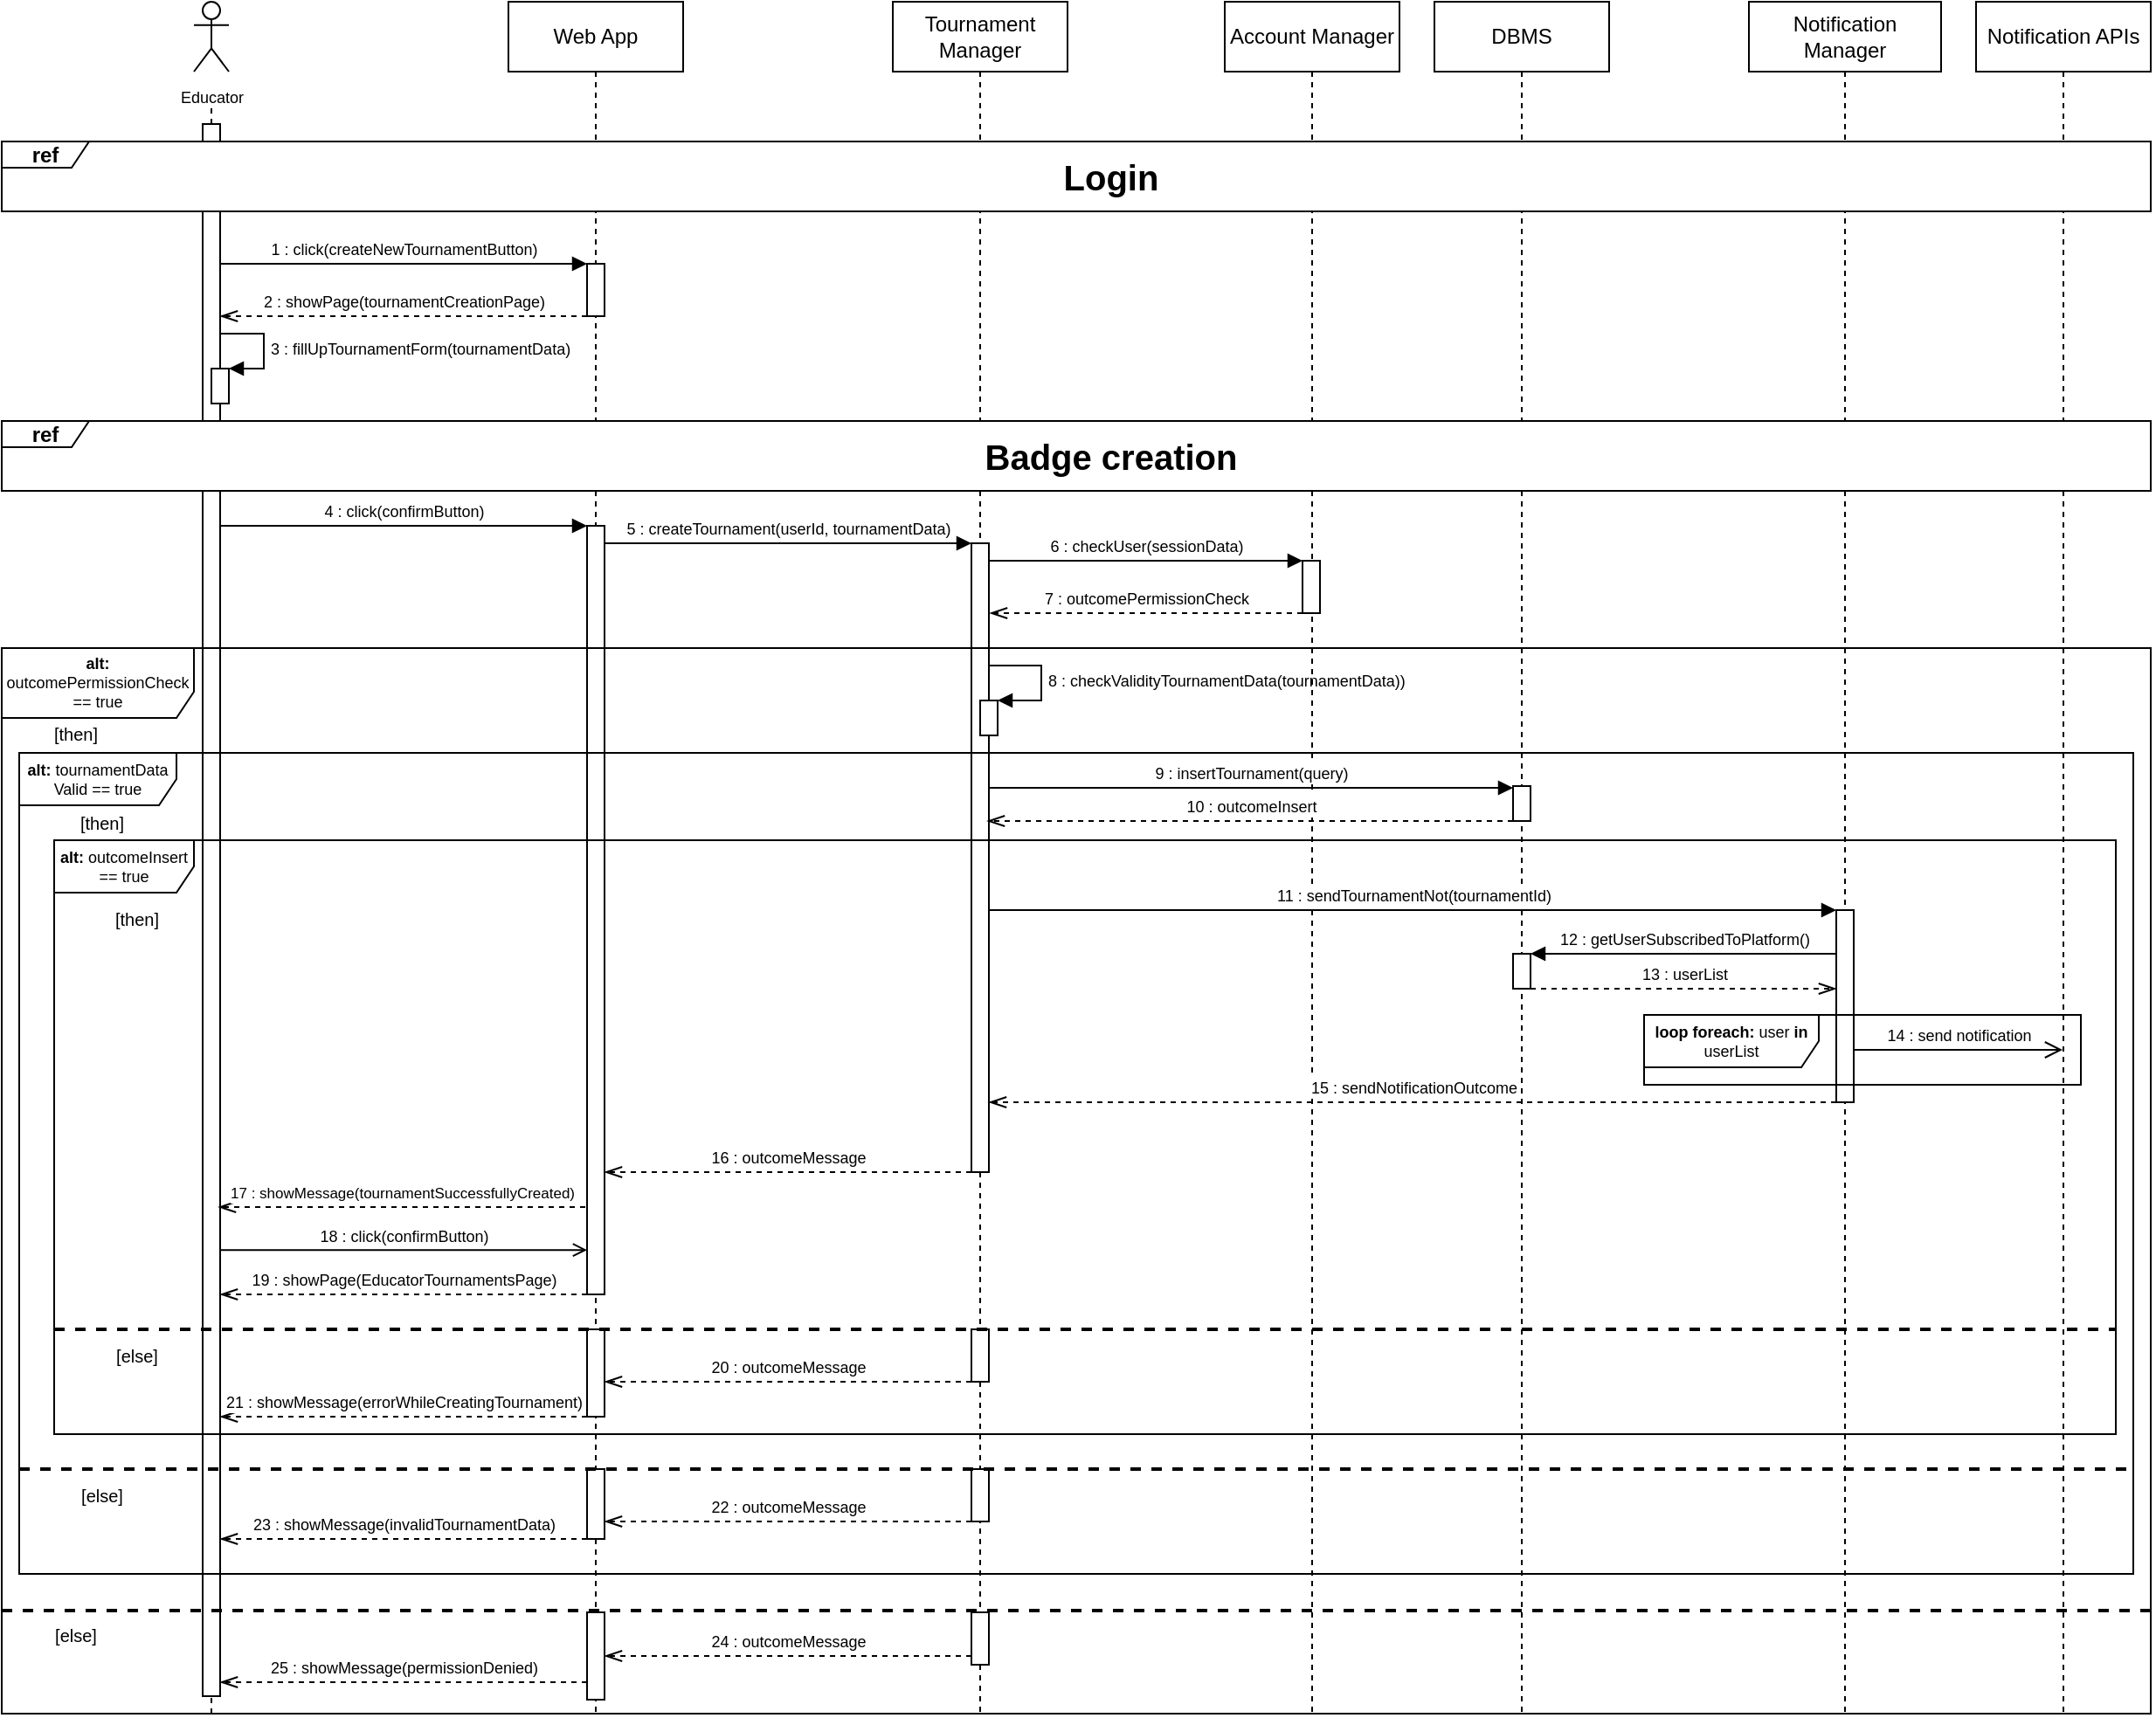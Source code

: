 <mxfile version="22.1.17" type="device">
  <diagram name="Page-1" id="2YBvvXClWsGukQMizWep">
    <mxGraphModel dx="2284" dy="746" grid="1" gridSize="10" guides="1" tooltips="1" connect="1" arrows="1" fold="1" page="1" pageScale="1" pageWidth="850" pageHeight="1100" math="0" shadow="0">
      <root>
        <mxCell id="0" />
        <mxCell id="1" parent="0" />
        <mxCell id="QL39jGxponw7_m6vHBpY-1" value="Web App" style="shape=umlLifeline;perimeter=lifelinePerimeter;whiteSpace=wrap;html=1;container=0;dropTarget=0;collapsible=0;recursiveResize=0;outlineConnect=0;portConstraint=eastwest;newEdgeStyle={&quot;edgeStyle&quot;:&quot;elbowEdgeStyle&quot;,&quot;elbow&quot;:&quot;vertical&quot;,&quot;curved&quot;:0,&quot;rounded&quot;:0};" parent="1" vertex="1">
          <mxGeometry x="80" y="40" width="100" height="980" as="geometry" />
        </mxCell>
        <mxCell id="QL39jGxponw7_m6vHBpY-2" value="" style="html=1;points=[];perimeter=orthogonalPerimeter;outlineConnect=0;targetShapes=umlLifeline;portConstraint=eastwest;newEdgeStyle={&quot;edgeStyle&quot;:&quot;elbowEdgeStyle&quot;,&quot;elbow&quot;:&quot;vertical&quot;,&quot;curved&quot;:0,&quot;rounded&quot;:0};" parent="QL39jGxponw7_m6vHBpY-1" vertex="1">
          <mxGeometry x="45" y="150" width="10" height="30" as="geometry" />
        </mxCell>
        <mxCell id="QL39jGxponw7_m6vHBpY-3" value="" style="html=1;points=[];perimeter=orthogonalPerimeter;outlineConnect=0;targetShapes=umlLifeline;portConstraint=eastwest;newEdgeStyle={&quot;edgeStyle&quot;:&quot;elbowEdgeStyle&quot;,&quot;elbow&quot;:&quot;vertical&quot;,&quot;curved&quot;:0,&quot;rounded&quot;:0};" parent="QL39jGxponw7_m6vHBpY-1" vertex="1">
          <mxGeometry x="45" y="300" width="10" height="440" as="geometry" />
        </mxCell>
        <mxCell id="QL39jGxponw7_m6vHBpY-21" value="" style="html=1;points=[];perimeter=orthogonalPerimeter;outlineConnect=0;targetShapes=umlLifeline;portConstraint=eastwest;newEdgeStyle={&quot;edgeStyle&quot;:&quot;elbowEdgeStyle&quot;,&quot;elbow&quot;:&quot;vertical&quot;,&quot;curved&quot;:0,&quot;rounded&quot;:0};" parent="QL39jGxponw7_m6vHBpY-1" vertex="1">
          <mxGeometry x="45" y="760" width="10" height="50" as="geometry" />
        </mxCell>
        <mxCell id="QL39jGxponw7_m6vHBpY-14" value="" style="html=1;points=[];perimeter=orthogonalPerimeter;outlineConnect=0;targetShapes=umlLifeline;portConstraint=eastwest;newEdgeStyle={&quot;edgeStyle&quot;:&quot;elbowEdgeStyle&quot;,&quot;elbow&quot;:&quot;vertical&quot;,&quot;curved&quot;:0,&quot;rounded&quot;:0};" parent="QL39jGxponw7_m6vHBpY-1" vertex="1">
          <mxGeometry x="45" y="922" width="10" height="50" as="geometry" />
        </mxCell>
        <mxCell id="QL39jGxponw7_m6vHBpY-4" value="&lt;font style=&quot;font-size: 9px;&quot;&gt;Educator&lt;/font&gt;" style="shape=umlActor;verticalLabelPosition=bottom;verticalAlign=top;html=1;outlineConnect=0;" parent="1" vertex="1">
          <mxGeometry x="-100" y="40" width="20" height="40" as="geometry" />
        </mxCell>
        <mxCell id="QL39jGxponw7_m6vHBpY-5" value="" style="endArrow=none;dashed=1;html=1;rounded=0;" parent="1" source="QL39jGxponw7_m6vHBpY-6" edge="1">
          <mxGeometry width="50" height="50" relative="1" as="geometry">
            <mxPoint x="-90" y="350" as="sourcePoint" />
            <mxPoint x="-90" y="100" as="targetPoint" />
          </mxGeometry>
        </mxCell>
        <mxCell id="QL39jGxponw7_m6vHBpY-6" value="" style="html=1;points=[];perimeter=orthogonalPerimeter;outlineConnect=0;targetShapes=umlLifeline;portConstraint=eastwest;newEdgeStyle={&quot;edgeStyle&quot;:&quot;elbowEdgeStyle&quot;,&quot;elbow&quot;:&quot;vertical&quot;,&quot;curved&quot;:0,&quot;rounded&quot;:0};" parent="1" vertex="1">
          <mxGeometry x="-95" y="110" width="10" height="900" as="geometry" />
        </mxCell>
        <mxCell id="QL39jGxponw7_m6vHBpY-7" value="&lt;font style=&quot;font-size: 9px;&quot;&gt;1 : click(createNewTournamentButton)&lt;/font&gt;" style="html=1;verticalAlign=bottom;endArrow=block;edgeStyle=elbowEdgeStyle;elbow=horizontal;curved=0;rounded=0;" parent="1" source="QL39jGxponw7_m6vHBpY-6" target="QL39jGxponw7_m6vHBpY-2" edge="1">
          <mxGeometry relative="1" as="geometry">
            <mxPoint x="-50" y="190" as="sourcePoint" />
            <Array as="points">
              <mxPoint x="30" y="190" />
            </Array>
            <mxPoint x="115" y="190" as="targetPoint" />
          </mxGeometry>
        </mxCell>
        <mxCell id="QL39jGxponw7_m6vHBpY-8" value="Tournament Manager" style="shape=umlLifeline;perimeter=lifelinePerimeter;whiteSpace=wrap;html=1;container=1;dropTarget=0;collapsible=0;recursiveResize=0;outlineConnect=0;portConstraint=eastwest;newEdgeStyle={&quot;curved&quot;:0,&quot;rounded&quot;:0};" parent="1" vertex="1">
          <mxGeometry x="300" y="40" width="100" height="980" as="geometry" />
        </mxCell>
        <mxCell id="QL39jGxponw7_m6vHBpY-9" value="" style="html=1;points=[];perimeter=orthogonalPerimeter;outlineConnect=0;targetShapes=umlLifeline;portConstraint=eastwest;newEdgeStyle={&quot;edgeStyle&quot;:&quot;elbowEdgeStyle&quot;,&quot;elbow&quot;:&quot;vertical&quot;,&quot;curved&quot;:0,&quot;rounded&quot;:0};" parent="QL39jGxponw7_m6vHBpY-8" vertex="1">
          <mxGeometry x="45" y="310" width="10" height="360" as="geometry" />
        </mxCell>
        <mxCell id="QL39jGxponw7_m6vHBpY-10" value="" style="html=1;points=[[0,0,0,0,5],[0,1,0,0,-5],[1,0,0,0,5],[1,1,0,0,-5]];perimeter=orthogonalPerimeter;outlineConnect=0;targetShapes=umlLifeline;portConstraint=eastwest;newEdgeStyle={&quot;curved&quot;:0,&quot;rounded&quot;:0};" parent="QL39jGxponw7_m6vHBpY-8" vertex="1">
          <mxGeometry x="50" y="400" width="10" height="20" as="geometry" />
        </mxCell>
        <mxCell id="QL39jGxponw7_m6vHBpY-11" value="&lt;font style=&quot;font-size: 9px;&quot;&gt;8 : checkValidityTournamentData(tournamentData))&lt;/font&gt;" style="html=1;align=left;spacingLeft=2;endArrow=block;rounded=0;edgeStyle=orthogonalEdgeStyle;curved=0;rounded=0;" parent="QL39jGxponw7_m6vHBpY-8" target="QL39jGxponw7_m6vHBpY-10" edge="1">
          <mxGeometry relative="1" as="geometry">
            <mxPoint x="55" y="380" as="sourcePoint" />
            <Array as="points">
              <mxPoint x="85" y="380" />
              <mxPoint x="85" y="400" />
            </Array>
          </mxGeometry>
        </mxCell>
        <mxCell id="QL39jGxponw7_m6vHBpY-13" value="" style="html=1;points=[];perimeter=orthogonalPerimeter;outlineConnect=0;targetShapes=umlLifeline;portConstraint=eastwest;newEdgeStyle={&quot;edgeStyle&quot;:&quot;elbowEdgeStyle&quot;,&quot;elbow&quot;:&quot;vertical&quot;,&quot;curved&quot;:0,&quot;rounded&quot;:0};" parent="QL39jGxponw7_m6vHBpY-8" vertex="1">
          <mxGeometry x="45" y="922" width="10" height="30" as="geometry" />
        </mxCell>
        <mxCell id="QL39jGxponw7_m6vHBpY-23" value="" style="html=1;points=[];perimeter=orthogonalPerimeter;outlineConnect=0;targetShapes=umlLifeline;portConstraint=eastwest;newEdgeStyle={&quot;edgeStyle&quot;:&quot;elbowEdgeStyle&quot;,&quot;elbow&quot;:&quot;vertical&quot;,&quot;curved&quot;:0,&quot;rounded&quot;:0};" parent="QL39jGxponw7_m6vHBpY-8" vertex="1">
          <mxGeometry x="45" y="760" width="10" height="30" as="geometry" />
        </mxCell>
        <mxCell id="QL39jGxponw7_m6vHBpY-16" value="&lt;font style=&quot;font-size: 9px;&quot;&gt;2 : showPage(tournamentCreationPage)&lt;/font&gt;" style="html=1;verticalAlign=bottom;endArrow=openThin;dashed=1;endSize=8;edgeStyle=elbowEdgeStyle;elbow=vertical;curved=0;rounded=0;endFill=0;" parent="1" source="QL39jGxponw7_m6vHBpY-2" target="QL39jGxponw7_m6vHBpY-6" edge="1">
          <mxGeometry relative="1" as="geometry">
            <mxPoint x="-50" y="220" as="targetPoint" />
            <Array as="points">
              <mxPoint x="5" y="220" />
            </Array>
            <mxPoint x="80" y="220" as="sourcePoint" />
          </mxGeometry>
        </mxCell>
        <mxCell id="QL39jGxponw7_m6vHBpY-18" value="Account Manager" style="shape=umlLifeline;perimeter=lifelinePerimeter;whiteSpace=wrap;html=1;container=1;dropTarget=0;collapsible=0;recursiveResize=0;outlineConnect=0;portConstraint=eastwest;newEdgeStyle={&quot;curved&quot;:0,&quot;rounded&quot;:0};" parent="1" vertex="1">
          <mxGeometry x="490" y="40" width="100" height="980" as="geometry" />
        </mxCell>
        <mxCell id="QL39jGxponw7_m6vHBpY-19" value="" style="html=1;points=[];perimeter=orthogonalPerimeter;outlineConnect=0;targetShapes=umlLifeline;portConstraint=eastwest;newEdgeStyle={&quot;edgeStyle&quot;:&quot;elbowEdgeStyle&quot;,&quot;elbow&quot;:&quot;vertical&quot;,&quot;curved&quot;:0,&quot;rounded&quot;:0};" parent="QL39jGxponw7_m6vHBpY-18" vertex="1">
          <mxGeometry x="44.5" y="320" width="10" height="30" as="geometry" />
        </mxCell>
        <mxCell id="QL39jGxponw7_m6vHBpY-27" value="&lt;font style=&quot;font-size: 9px;&quot;&gt;6 : checkUser(sessionData)&lt;/font&gt;" style="html=1;verticalAlign=bottom;endArrow=block;edgeStyle=elbowEdgeStyle;elbow=vertical;curved=0;rounded=0;" parent="QL39jGxponw7_m6vHBpY-18" target="QL39jGxponw7_m6vHBpY-19" edge="1">
          <mxGeometry relative="1" as="geometry">
            <mxPoint x="-134.5" y="320" as="sourcePoint" />
            <Array as="points">
              <mxPoint x="0.5" y="320" />
            </Array>
            <mxPoint x="10.5" y="340" as="targetPoint" />
            <mxPoint as="offset" />
          </mxGeometry>
        </mxCell>
        <mxCell id="QL39jGxponw7_m6vHBpY-47" value="&lt;font style=&quot;font-size: 9px;&quot;&gt;7 : outcomePermissionCheck&lt;/font&gt;" style="html=1;verticalAlign=bottom;endArrow=openThin;dashed=1;endSize=8;edgeStyle=elbowEdgeStyle;elbow=vertical;curved=0;rounded=0;endFill=0;" parent="QL39jGxponw7_m6vHBpY-18" source="QL39jGxponw7_m6vHBpY-19" edge="1">
          <mxGeometry relative="1" as="geometry">
            <mxPoint x="-134.5" y="350" as="targetPoint" />
            <Array as="points">
              <mxPoint x="-49.5" y="350" />
            </Array>
            <mxPoint x="15.5" y="350" as="sourcePoint" />
          </mxGeometry>
        </mxCell>
        <mxCell id="QL39jGxponw7_m6vHBpY-25" value="DBMS" style="shape=umlLifeline;perimeter=lifelinePerimeter;whiteSpace=wrap;html=1;container=1;dropTarget=0;collapsible=0;recursiveResize=0;outlineConnect=0;portConstraint=eastwest;newEdgeStyle={&quot;curved&quot;:0,&quot;rounded&quot;:0};" parent="1" vertex="1">
          <mxGeometry x="610" y="40" width="100" height="980" as="geometry" />
        </mxCell>
        <mxCell id="QL39jGxponw7_m6vHBpY-57" value="" style="html=1;points=[];perimeter=orthogonalPerimeter;outlineConnect=0;targetShapes=umlLifeline;portConstraint=eastwest;newEdgeStyle={&quot;edgeStyle&quot;:&quot;elbowEdgeStyle&quot;,&quot;elbow&quot;:&quot;vertical&quot;,&quot;curved&quot;:0,&quot;rounded&quot;:0};" parent="QL39jGxponw7_m6vHBpY-25" vertex="1">
          <mxGeometry x="45" y="449" width="10" height="20" as="geometry" />
        </mxCell>
        <mxCell id="QL39jGxponw7_m6vHBpY-28" value="Notification Manager" style="shape=umlLifeline;perimeter=lifelinePerimeter;whiteSpace=wrap;html=1;container=1;dropTarget=0;collapsible=0;recursiveResize=0;outlineConnect=0;portConstraint=eastwest;newEdgeStyle={&quot;curved&quot;:0,&quot;rounded&quot;:0};" parent="1" vertex="1">
          <mxGeometry x="790" y="40" width="110" height="980" as="geometry" />
        </mxCell>
        <mxCell id="QL39jGxponw7_m6vHBpY-29" value="Notification APIs" style="shape=umlLifeline;perimeter=lifelinePerimeter;whiteSpace=wrap;html=1;container=1;dropTarget=0;collapsible=0;recursiveResize=0;outlineConnect=0;portConstraint=eastwest;newEdgeStyle={&quot;curved&quot;:0,&quot;rounded&quot;:0};" parent="1" vertex="1">
          <mxGeometry x="920" y="40" width="100" height="980" as="geometry" />
        </mxCell>
        <mxCell id="QL39jGxponw7_m6vHBpY-30" value="&lt;p style=&quot;line-height: 120%; font-size: 9px;&quot;&gt;&lt;b&gt;alt: &lt;/b&gt;outcomePermissionCheck == true&lt;/p&gt;" style="shape=umlFrame;whiteSpace=wrap;html=1;pointerEvents=0;width=110;height=40;verticalAlign=middle;horizontal=1;labelPosition=center;verticalLabelPosition=middle;align=center;" parent="1" vertex="1">
          <mxGeometry x="-210" y="410" width="1230" height="610" as="geometry" />
        </mxCell>
        <mxCell id="QL39jGxponw7_m6vHBpY-31" value="[then]" style="text;html=1;strokeColor=none;fillColor=none;align=center;verticalAlign=middle;whiteSpace=wrap;rounded=0;fontSize=10;" parent="1" vertex="1">
          <mxGeometry x="-185" y="454" width="35" height="10" as="geometry" />
        </mxCell>
        <mxCell id="QL39jGxponw7_m6vHBpY-32" value="[else]" style="text;html=1;strokeColor=none;fillColor=none;align=center;verticalAlign=middle;whiteSpace=wrap;rounded=0;fontSize=10;" parent="1" vertex="1">
          <mxGeometry x="-170" y="890.0" width="35" height="10" as="geometry" />
        </mxCell>
        <mxCell id="QL39jGxponw7_m6vHBpY-33" value="&lt;font style=&quot;font-size: 9px;&quot;&gt;22 : outcomeMessage&lt;/font&gt;" style="html=1;verticalAlign=bottom;endArrow=openThin;dashed=1;endSize=8;edgeStyle=elbowEdgeStyle;elbow=horizontal;curved=0;rounded=0;endFill=0;" parent="1" source="QL39jGxponw7_m6vHBpY-44" target="QL39jGxponw7_m6vHBpY-45" edge="1">
          <mxGeometry relative="1" as="geometry">
            <mxPoint x="135" y="905" as="targetPoint" />
            <Array as="points">
              <mxPoint x="240" y="910" />
            </Array>
            <mxPoint x="264" y="948.18" as="sourcePoint" />
          </mxGeometry>
        </mxCell>
        <mxCell id="QL39jGxponw7_m6vHBpY-34" value="&lt;font style=&quot;font-size: 9px;&quot;&gt;23 : showMessage(invalidTournamentData)&lt;/font&gt;" style="html=1;verticalAlign=bottom;endArrow=openThin;dashed=1;endSize=8;edgeStyle=elbowEdgeStyle;elbow=vertical;curved=0;rounded=0;endFill=0;" parent="1" edge="1">
          <mxGeometry relative="1" as="geometry">
            <mxPoint x="-85" y="920" as="targetPoint" />
            <Array as="points">
              <mxPoint x="30" y="920" />
            </Array>
            <mxPoint x="125" y="920" as="sourcePoint" />
          </mxGeometry>
        </mxCell>
        <mxCell id="QL39jGxponw7_m6vHBpY-35" value="[then]" style="text;html=1;strokeColor=none;fillColor=none;align=center;verticalAlign=middle;whiteSpace=wrap;rounded=0;fontSize=10;" parent="1" vertex="1">
          <mxGeometry x="-150" y="560" width="35" height="10" as="geometry" />
        </mxCell>
        <mxCell id="QL39jGxponw7_m6vHBpY-36" value="" style="html=1;points=[];perimeter=orthogonalPerimeter;outlineConnect=0;targetShapes=umlLifeline;portConstraint=eastwest;newEdgeStyle={&quot;edgeStyle&quot;:&quot;elbowEdgeStyle&quot;,&quot;elbow&quot;:&quot;vertical&quot;,&quot;curved&quot;:0,&quot;rounded&quot;:0};" parent="1" vertex="1">
          <mxGeometry x="840" y="560" width="10" height="110" as="geometry" />
        </mxCell>
        <mxCell id="QL39jGxponw7_m6vHBpY-41" value="&lt;font style=&quot;font-size: 9px;&quot;&gt;16 : outcomeMessage&lt;/font&gt;" style="html=1;verticalAlign=bottom;endArrow=openThin;dashed=1;endSize=8;edgeStyle=elbowEdgeStyle;elbow=horizontal;curved=0;rounded=0;endFill=0;" parent="1" source="QL39jGxponw7_m6vHBpY-9" target="QL39jGxponw7_m6vHBpY-3" edge="1">
          <mxGeometry relative="1" as="geometry">
            <mxPoint x="170" y="719.62" as="targetPoint" />
            <Array as="points">
              <mxPoint x="310" y="710" />
            </Array>
            <mxPoint x="350" y="719.62" as="sourcePoint" />
          </mxGeometry>
        </mxCell>
        <mxCell id="QL39jGxponw7_m6vHBpY-42" value="&lt;font style=&quot;font-size: 8.5px;&quot;&gt;17 : showMessage(tournamentSuccessfullyCreated)&lt;/font&gt;" style="html=1;verticalAlign=bottom;endArrow=openThin;dashed=1;endSize=8;edgeStyle=elbowEdgeStyle;elbow=vertical;curved=0;rounded=0;endFill=0;" parent="1" edge="1">
          <mxGeometry relative="1" as="geometry">
            <mxPoint x="-86" y="730" as="targetPoint" />
            <Array as="points">
              <mxPoint x="119" y="730" />
            </Array>
            <mxPoint x="124" y="730" as="sourcePoint" />
          </mxGeometry>
        </mxCell>
        <mxCell id="QL39jGxponw7_m6vHBpY-43" value="[else]" style="text;html=1;strokeColor=none;fillColor=none;align=center;verticalAlign=middle;whiteSpace=wrap;rounded=0;fontSize=10;" parent="1" vertex="1">
          <mxGeometry x="-150" y="810" width="35" height="10" as="geometry" />
        </mxCell>
        <mxCell id="QL39jGxponw7_m6vHBpY-44" value="" style="html=1;points=[];perimeter=orthogonalPerimeter;outlineConnect=0;targetShapes=umlLifeline;portConstraint=eastwest;newEdgeStyle={&quot;edgeStyle&quot;:&quot;elbowEdgeStyle&quot;,&quot;elbow&quot;:&quot;vertical&quot;,&quot;curved&quot;:0,&quot;rounded&quot;:0};" parent="1" vertex="1">
          <mxGeometry x="345" y="880" width="10" height="30" as="geometry" />
        </mxCell>
        <mxCell id="QL39jGxponw7_m6vHBpY-45" value="" style="html=1;points=[];perimeter=orthogonalPerimeter;outlineConnect=0;targetShapes=umlLifeline;portConstraint=eastwest;newEdgeStyle={&quot;edgeStyle&quot;:&quot;elbowEdgeStyle&quot;,&quot;elbow&quot;:&quot;vertical&quot;,&quot;curved&quot;:0,&quot;rounded&quot;:0};" parent="1" vertex="1">
          <mxGeometry x="125" y="880" width="10" height="40" as="geometry" />
        </mxCell>
        <mxCell id="QL39jGxponw7_m6vHBpY-46" value="" style="endArrow=none;dashed=1;html=1;rounded=0;" parent="1" edge="1">
          <mxGeometry width="50" height="50" relative="1" as="geometry">
            <mxPoint x="-90" y="1020" as="sourcePoint" />
            <mxPoint x="-90" y="1010" as="targetPoint" />
          </mxGeometry>
        </mxCell>
        <mxCell id="QL39jGxponw7_m6vHBpY-58" value="&lt;font style=&quot;font-size: 9px;&quot;&gt;9 : insertTournament(query)&lt;/font&gt;" style="html=1;verticalAlign=bottom;endArrow=block;edgeStyle=elbowEdgeStyle;elbow=vertical;curved=0;rounded=0;" parent="1" source="QL39jGxponw7_m6vHBpY-9" target="QL39jGxponw7_m6vHBpY-57" edge="1">
          <mxGeometry relative="1" as="geometry">
            <mxPoint x="354" y="489" as="sourcePoint" />
            <Array as="points">
              <mxPoint x="505" y="490" />
            </Array>
            <mxPoint x="694" y="499" as="targetPoint" />
            <mxPoint as="offset" />
          </mxGeometry>
        </mxCell>
        <mxCell id="QL39jGxponw7_m6vHBpY-59" value="&lt;font style=&quot;font-size: 9px;&quot;&gt;10 : outcomeInsert&lt;/font&gt;" style="html=1;verticalAlign=bottom;endArrow=openThin;dashed=1;endSize=8;edgeStyle=elbowEdgeStyle;elbow=horizontal;curved=0;rounded=0;endFill=0;" parent="1" source="QL39jGxponw7_m6vHBpY-57" edge="1">
          <mxGeometry relative="1" as="geometry">
            <mxPoint x="354" y="509" as="targetPoint" />
            <Array as="points">
              <mxPoint x="610" y="509" />
            </Array>
            <mxPoint x="849" y="508" as="sourcePoint" />
          </mxGeometry>
        </mxCell>
        <mxCell id="QL39jGxponw7_m6vHBpY-60" value="&lt;p style=&quot;line-height: 120%; font-size: 9px;&quot;&gt;&lt;b&gt;alt: &lt;/b&gt;outcomeInsert == true&lt;/p&gt;" style="shape=umlFrame;whiteSpace=wrap;html=1;pointerEvents=0;width=80;height=30;verticalAlign=middle;horizontal=1;labelPosition=center;verticalLabelPosition=middle;align=center;" parent="1" vertex="1">
          <mxGeometry x="-180" y="520" width="1180" height="340" as="geometry" />
        </mxCell>
        <mxCell id="QL39jGxponw7_m6vHBpY-61" value="&lt;p style=&quot;line-height: 120%; font-size: 9px;&quot;&gt;&lt;b&gt;alt: &lt;/b&gt;tournamentData Valid == true&lt;/p&gt;" style="shape=umlFrame;whiteSpace=wrap;html=1;pointerEvents=0;width=90;height=30;verticalAlign=middle;horizontal=1;labelPosition=center;verticalLabelPosition=middle;align=center;" parent="1" vertex="1">
          <mxGeometry x="-200" y="470" width="1210" height="470" as="geometry" />
        </mxCell>
        <mxCell id="QL39jGxponw7_m6vHBpY-62" value="[then]" style="text;html=1;strokeColor=none;fillColor=none;align=center;verticalAlign=middle;whiteSpace=wrap;rounded=0;fontSize=10;" parent="1" vertex="1">
          <mxGeometry x="-170" y="505" width="35" height="10" as="geometry" />
        </mxCell>
        <mxCell id="QL39jGxponw7_m6vHBpY-66" value="[else]" style="text;html=1;strokeColor=none;fillColor=none;align=center;verticalAlign=middle;whiteSpace=wrap;rounded=0;fontSize=10;" parent="1" vertex="1">
          <mxGeometry x="-185" y="970" width="35" height="10" as="geometry" />
        </mxCell>
        <mxCell id="QL39jGxponw7_m6vHBpY-67" value="&lt;font style=&quot;font-size: 9px;&quot;&gt;18 : click(confirmButton)&lt;/font&gt;" style="html=1;verticalAlign=bottom;endArrow=open;edgeStyle=elbowEdgeStyle;elbow=horizontal;curved=0;rounded=0;endFill=0;" parent="1" edge="1">
          <mxGeometry relative="1" as="geometry">
            <mxPoint x="-85" y="754.58" as="sourcePoint" />
            <Array as="points">
              <mxPoint x="29" y="754.58" />
            </Array>
            <mxPoint x="125" y="754.58" as="targetPoint" />
          </mxGeometry>
        </mxCell>
        <mxCell id="QL39jGxponw7_m6vHBpY-68" value="&lt;font style=&quot;font-size: 9px;&quot;&gt;19 : showPage(EducatorTournamentsPage)&lt;/font&gt;" style="html=1;verticalAlign=bottom;endArrow=openThin;dashed=1;endSize=8;edgeStyle=elbowEdgeStyle;elbow=vertical;curved=0;rounded=0;endFill=0;" parent="1" edge="1">
          <mxGeometry relative="1" as="geometry">
            <mxPoint x="-85" y="780" as="targetPoint" />
            <Array as="points">
              <mxPoint x="5" y="780" />
            </Array>
            <mxPoint x="125" y="780" as="sourcePoint" />
          </mxGeometry>
        </mxCell>
        <mxCell id="QL39jGxponw7_m6vHBpY-71" value="&lt;b&gt;ref&lt;/b&gt;" style="shape=umlFrame;whiteSpace=wrap;html=1;pointerEvents=0;width=50;height=15;labelBorderColor=none;labelBackgroundColor=none;fontColor=default;swimlaneFillColor=default;" parent="1" vertex="1">
          <mxGeometry x="-210" y="280" width="1230" height="40" as="geometry" />
        </mxCell>
        <mxCell id="QL39jGxponw7_m6vHBpY-72" value="&lt;font style=&quot;font-size: 20px;&quot;&gt;&lt;b&gt;Badge creation&lt;/b&gt;&lt;/font&gt;" style="text;html=1;strokeColor=none;fillColor=none;align=center;verticalAlign=middle;whiteSpace=wrap;rounded=0;" parent="1" vertex="1">
          <mxGeometry x="335" y="285" width="180" height="30" as="geometry" />
        </mxCell>
        <mxCell id="QL39jGxponw7_m6vHBpY-73" value="" style="html=1;points=[[0,0,0,0,5],[0,1,0,0,-5],[1,0,0,0,5],[1,1,0,0,-5]];perimeter=orthogonalPerimeter;outlineConnect=0;targetShapes=umlLifeline;portConstraint=eastwest;newEdgeStyle={&quot;curved&quot;:0,&quot;rounded&quot;:0};" parent="1" vertex="1">
          <mxGeometry x="-90" y="250" width="10" height="20" as="geometry" />
        </mxCell>
        <mxCell id="QL39jGxponw7_m6vHBpY-74" value="&lt;font style=&quot;font-size: 9px;&quot;&gt;3 : fillUpTournamentForm(tournamentData)&lt;/font&gt;" style="html=1;align=left;spacingLeft=2;endArrow=block;rounded=0;edgeStyle=orthogonalEdgeStyle;curved=0;rounded=0;" parent="1" target="QL39jGxponw7_m6vHBpY-73" edge="1">
          <mxGeometry x="0.011" relative="1" as="geometry">
            <mxPoint x="-85" y="230" as="sourcePoint" />
            <Array as="points">
              <mxPoint x="-60" y="230" />
              <mxPoint x="-60" y="250" />
            </Array>
            <mxPoint as="offset" />
          </mxGeometry>
        </mxCell>
        <mxCell id="QL39jGxponw7_m6vHBpY-75" value="&lt;font style=&quot;font-size: 9px;&quot;&gt;4 : click(confirmButton)&lt;/font&gt;" style="html=1;verticalAlign=bottom;endArrow=block;edgeStyle=elbowEdgeStyle;elbow=horizontal;curved=0;rounded=0;" parent="1" edge="1">
          <mxGeometry relative="1" as="geometry">
            <mxPoint x="-85" y="340" as="sourcePoint" />
            <Array as="points">
              <mxPoint x="30" y="340" />
            </Array>
            <mxPoint x="125" y="340" as="targetPoint" />
          </mxGeometry>
        </mxCell>
        <mxCell id="QL39jGxponw7_m6vHBpY-69" value="&lt;font style=&quot;font-size: 9px;&quot;&gt;5 : createTournament(userId, tournamentData)&lt;/font&gt;" style="html=1;verticalAlign=bottom;endArrow=block;edgeStyle=elbowEdgeStyle;elbow=vertical;curved=0;rounded=0;" parent="1" source="QL39jGxponw7_m6vHBpY-3" target="QL39jGxponw7_m6vHBpY-9" edge="1">
          <mxGeometry relative="1" as="geometry">
            <mxPoint x="135.5" y="340" as="sourcePoint" />
            <Array as="points">
              <mxPoint x="220" y="350" />
            </Array>
            <mxPoint x="315.5" y="340" as="targetPoint" />
            <mxPoint as="offset" />
          </mxGeometry>
        </mxCell>
        <mxCell id="QL39jGxponw7_m6vHBpY-76" value="&lt;b&gt;ref&lt;/b&gt;" style="shape=umlFrame;whiteSpace=wrap;html=1;pointerEvents=0;width=50;height=15;labelBorderColor=none;labelBackgroundColor=none;fontColor=default;swimlaneFillColor=default;" parent="1" vertex="1">
          <mxGeometry x="-210" y="120" width="1230" height="40" as="geometry" />
        </mxCell>
        <mxCell id="QL39jGxponw7_m6vHBpY-77" value="&lt;b&gt;&lt;font style=&quot;font-size: 20px;&quot;&gt;Login&lt;/font&gt;&lt;/b&gt;" style="text;html=1;strokeColor=none;fillColor=none;align=center;verticalAlign=middle;whiteSpace=wrap;rounded=0;" parent="1" vertex="1">
          <mxGeometry x="395" y="125" width="60" height="30" as="geometry" />
        </mxCell>
        <mxCell id="QL39jGxponw7_m6vHBpY-79" value="&lt;font style=&quot;font-size: 9px;&quot;&gt;11 : sendTournamentNot(tournamentId)&lt;/font&gt;" style="html=1;verticalAlign=bottom;endArrow=block;edgeStyle=elbowEdgeStyle;elbow=vertical;curved=0;rounded=0;" parent="1" source="QL39jGxponw7_m6vHBpY-9" target="QL39jGxponw7_m6vHBpY-36" edge="1">
          <mxGeometry relative="1" as="geometry">
            <mxPoint x="354" y="560" as="sourcePoint" />
            <Array as="points">
              <mxPoint x="689" y="560" />
            </Array>
            <mxPoint x="694" y="560" as="targetPoint" />
            <mxPoint as="offset" />
          </mxGeometry>
        </mxCell>
        <mxCell id="QL39jGxponw7_m6vHBpY-80" value="" style="html=1;points=[];perimeter=orthogonalPerimeter;outlineConnect=0;targetShapes=umlLifeline;portConstraint=eastwest;newEdgeStyle={&quot;edgeStyle&quot;:&quot;elbowEdgeStyle&quot;,&quot;elbow&quot;:&quot;vertical&quot;,&quot;curved&quot;:0,&quot;rounded&quot;:0};" parent="1" vertex="1">
          <mxGeometry x="655" y="585.0" width="10" height="20" as="geometry" />
        </mxCell>
        <mxCell id="QL39jGxponw7_m6vHBpY-82" value="&lt;font style=&quot;font-size: 9px;&quot;&gt;12 : getUserSubscribedToPlatform()&lt;/font&gt;" style="html=1;verticalAlign=bottom;endArrow=block;endSize=6;edgeStyle=elbowEdgeStyle;elbow=vertical;curved=0;rounded=0;endFill=1;startArrow=none;startFill=0;" parent="1" source="QL39jGxponw7_m6vHBpY-36" target="QL39jGxponw7_m6vHBpY-80" edge="1">
          <mxGeometry relative="1" as="geometry">
            <mxPoint x="704" y="585" as="targetPoint" />
            <Array as="points">
              <mxPoint x="780" y="585" />
            </Array>
            <mxPoint x="850" y="585" as="sourcePoint" />
          </mxGeometry>
        </mxCell>
        <mxCell id="QL39jGxponw7_m6vHBpY-83" value="&lt;font style=&quot;font-size: 9px;&quot;&gt;13 : userList&lt;/font&gt;" style="html=1;verticalAlign=bottom;endArrow=openThin;edgeStyle=elbowEdgeStyle;elbow=vertical;curved=0;rounded=0;endFill=0;dashed=1;endSize=8;" parent="1" source="QL39jGxponw7_m6vHBpY-80" target="QL39jGxponw7_m6vHBpY-36" edge="1">
          <mxGeometry relative="1" as="geometry">
            <mxPoint x="704" y="605" as="sourcePoint" />
            <Array as="points">
              <mxPoint x="839" y="605" />
            </Array>
            <mxPoint x="883.5" y="605" as="targetPoint" />
            <mxPoint as="offset" />
          </mxGeometry>
        </mxCell>
        <mxCell id="QL39jGxponw7_m6vHBpY-85" value="&lt;p style=&quot;line-height: 120%; font-size: 9px;&quot;&gt;&lt;b&gt;loop foreach: &lt;/b&gt;user &lt;b&gt;in &lt;/b&gt;userList&lt;/p&gt;" style="shape=umlFrame;whiteSpace=wrap;html=1;pointerEvents=0;width=100;height=30;verticalAlign=middle;horizontal=1;labelPosition=center;verticalLabelPosition=middle;align=center;" parent="1" vertex="1">
          <mxGeometry x="730" y="620" width="250" height="40" as="geometry" />
        </mxCell>
        <mxCell id="QL39jGxponw7_m6vHBpY-86" value="&lt;font style=&quot;font-size: 9px;&quot;&gt;14 : send notification&lt;/font&gt;" style="html=1;verticalAlign=bottom;endArrow=open;edgeStyle=elbowEdgeStyle;elbow=horizontal;curved=0;rounded=0;endFill=0;endSize=8;" parent="1" edge="1">
          <mxGeometry relative="1" as="geometry">
            <mxPoint x="850" y="640" as="sourcePoint" />
            <Array as="points">
              <mxPoint x="910" y="640" />
            </Array>
            <mxPoint x="969.5" y="640" as="targetPoint" />
          </mxGeometry>
        </mxCell>
        <mxCell id="QL39jGxponw7_m6vHBpY-87" value="" style="endArrow=none;dashed=1;html=1;rounded=0;strokeWidth=2;" parent="1" edge="1">
          <mxGeometry width="50" height="50" relative="1" as="geometry">
            <mxPoint x="-180" y="800" as="sourcePoint" />
            <mxPoint x="1000" y="800" as="targetPoint" />
          </mxGeometry>
        </mxCell>
        <mxCell id="QL39jGxponw7_m6vHBpY-89" value="&lt;font style=&quot;font-size: 9px;&quot;&gt;15 : sendNotificationOutcome&lt;/font&gt;" style="html=1;verticalAlign=bottom;endArrow=openThin;dashed=1;endSize=8;edgeStyle=elbowEdgeStyle;elbow=horizontal;curved=0;rounded=0;endFill=0;" parent="1" source="QL39jGxponw7_m6vHBpY-36" target="QL39jGxponw7_m6vHBpY-9" edge="1">
          <mxGeometry relative="1" as="geometry">
            <mxPoint x="354" y="680" as="targetPoint" />
            <Array as="points">
              <mxPoint x="820" y="670" />
            </Array>
            <mxPoint x="694" y="680" as="sourcePoint" />
          </mxGeometry>
        </mxCell>
        <mxCell id="QL39jGxponw7_m6vHBpY-22" value="&lt;font style=&quot;font-size: 9px;&quot;&gt;21 : showMessage(errorWhileCreatingTournament)&lt;/font&gt;" style="html=1;verticalAlign=bottom;endArrow=openThin;dashed=1;endSize=8;edgeStyle=elbowEdgeStyle;elbow=horizontal;curved=0;rounded=0;endFill=0;" parent="1" source="QL39jGxponw7_m6vHBpY-21" edge="1">
          <mxGeometry relative="1" as="geometry">
            <mxPoint x="-85" y="850.0" as="targetPoint" />
            <Array as="points">
              <mxPoint x="110" y="850" />
            </Array>
            <mxPoint x="160" y="870" as="sourcePoint" />
          </mxGeometry>
        </mxCell>
        <mxCell id="QL39jGxponw7_m6vHBpY-20" value="&lt;font style=&quot;font-size: 9px;&quot;&gt;20 : outcomeMessage&lt;/font&gt;" style="html=1;verticalAlign=bottom;endArrow=openThin;dashed=1;endSize=8;edgeStyle=elbowEdgeStyle;elbow=horizontal;curved=0;rounded=0;endFill=0;" parent="1" source="QL39jGxponw7_m6vHBpY-23" target="QL39jGxponw7_m6vHBpY-21" edge="1">
          <mxGeometry relative="1" as="geometry">
            <mxPoint x="175" y="850" as="targetPoint" />
            <Array as="points">
              <mxPoint x="310" y="830" />
            </Array>
            <mxPoint x="325" y="850" as="sourcePoint" />
          </mxGeometry>
        </mxCell>
        <mxCell id="QL39jGxponw7_m6vHBpY-91" value="" style="endArrow=none;dashed=1;html=1;rounded=0;strokeWidth=2;" parent="1" edge="1">
          <mxGeometry width="50" height="50" relative="1" as="geometry">
            <mxPoint x="-200" y="880" as="sourcePoint" />
            <mxPoint x="1010" y="880" as="targetPoint" />
          </mxGeometry>
        </mxCell>
        <mxCell id="QL39jGxponw7_m6vHBpY-15" value="&lt;font style=&quot;font-size: 9px;&quot;&gt;24 : outcomeMessage&lt;/font&gt;" style="html=1;verticalAlign=bottom;endArrow=openThin;dashed=1;endSize=8;edgeStyle=elbowEdgeStyle;elbow=horizontal;curved=0;rounded=0;endFill=0;" parent="1" source="QL39jGxponw7_m6vHBpY-13" target="QL39jGxponw7_m6vHBpY-14" edge="1">
          <mxGeometry relative="1" as="geometry">
            <mxPoint x="164" y="1030.18" as="targetPoint" />
            <Array as="points">
              <mxPoint x="260" y="987" />
            </Array>
            <mxPoint x="294" y="1030.18" as="sourcePoint" />
          </mxGeometry>
        </mxCell>
        <mxCell id="QL39jGxponw7_m6vHBpY-12" value="&lt;font style=&quot;font-size: 9px;&quot;&gt;25 : showMessage(permissionDenied)&lt;/font&gt;" style="html=1;verticalAlign=bottom;endArrow=openThin;dashed=1;endSize=8;edgeStyle=elbowEdgeStyle;elbow=vertical;curved=0;rounded=0;endFill=0;" parent="1" source="QL39jGxponw7_m6vHBpY-14" edge="1">
          <mxGeometry relative="1" as="geometry">
            <mxPoint x="-85" y="1002" as="targetPoint" />
            <Array as="points">
              <mxPoint x="60" y="1002" />
            </Array>
            <mxPoint x="133" y="1060.18" as="sourcePoint" />
          </mxGeometry>
        </mxCell>
        <mxCell id="QL39jGxponw7_m6vHBpY-93" value="" style="endArrow=none;dashed=1;html=1;rounded=0;strokeWidth=2;" parent="1" edge="1">
          <mxGeometry width="50" height="50" relative="1" as="geometry">
            <mxPoint x="-210" y="961" as="sourcePoint" />
            <mxPoint x="1020" y="961" as="targetPoint" />
          </mxGeometry>
        </mxCell>
      </root>
    </mxGraphModel>
  </diagram>
</mxfile>
